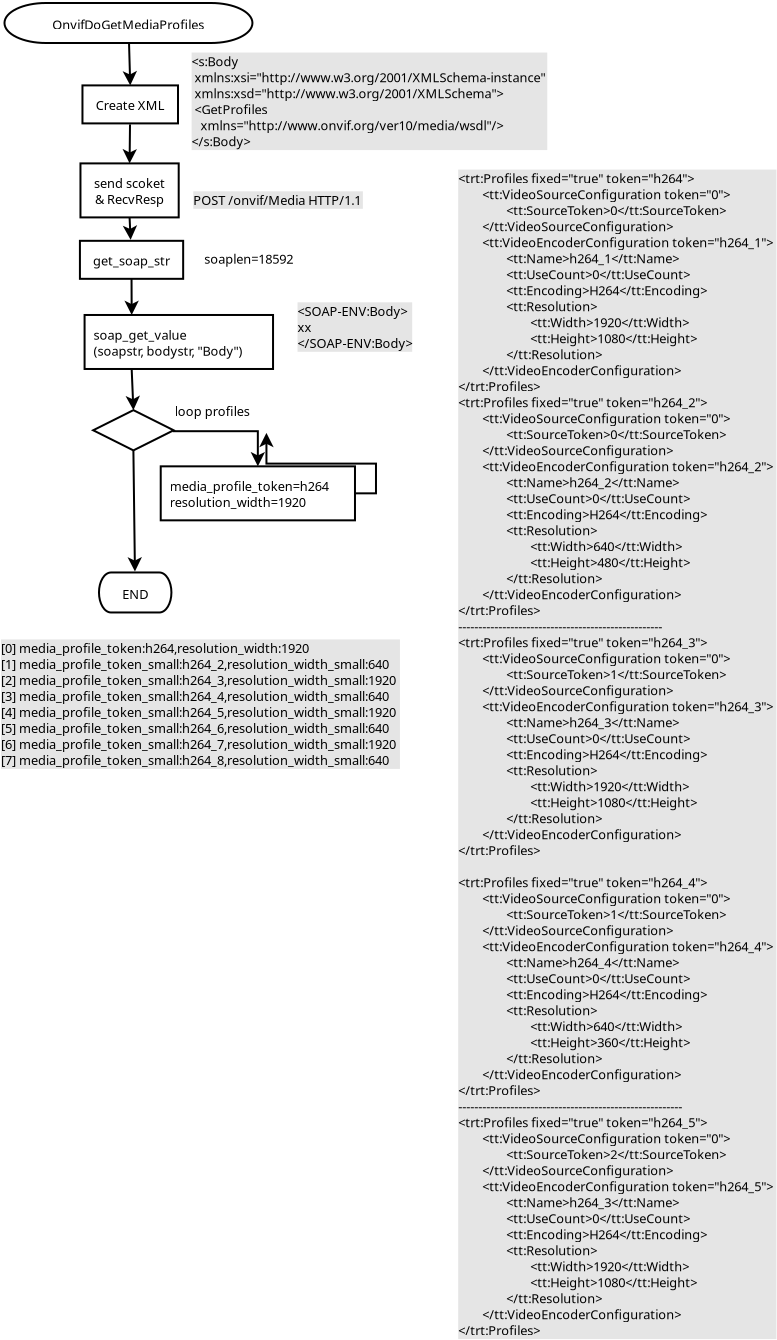 <?xml version="1.0" encoding="UTF-8"?>
<dia:diagram xmlns:dia="http://www.lysator.liu.se/~alla/dia/">
  <dia:layer name="Background" visible="true" active="true">
    <dia:object type="Flowchart - Terminal" version="1" id="O0">
      <dia:attribute name="obj_pos">
        <dia:point val="16.301,3.55"/>
      </dia:attribute>
      <dia:attribute name="obj_bb">
        <dia:rectangle val="16.251,3.5;28.749,5.6"/>
      </dia:attribute>
      <dia:attribute name="meta">
        <dia:composite type="dict"/>
      </dia:attribute>
      <dia:attribute name="elem_corner">
        <dia:point val="16.301,3.55"/>
      </dia:attribute>
      <dia:attribute name="elem_width">
        <dia:real val="12.398"/>
      </dia:attribute>
      <dia:attribute name="elem_height">
        <dia:real val="2.0"/>
      </dia:attribute>
      <dia:attribute name="line_width">
        <dia:real val="0.1"/>
      </dia:attribute>
      <dia:attribute name="line_colour">
        <dia:color val="#000000"/>
      </dia:attribute>
      <dia:attribute name="fill_colour">
        <dia:color val="#ffffff"/>
      </dia:attribute>
      <dia:attribute name="show_background">
        <dia:boolean val="true"/>
      </dia:attribute>
      <dia:attribute name="line_style">
        <dia:enum val="0"/>
        <dia:real val="1"/>
      </dia:attribute>
      <dia:attribute name="padding">
        <dia:real val="0.1"/>
      </dia:attribute>
      <dia:attribute name="text">
        <dia:composite type="text">
          <dia:attribute name="string">
            <dia:string>#OnvifDoGetMediaProfiles#</dia:string>
          </dia:attribute>
          <dia:attribute name="font">
            <dia:font family="sans" style="0" name="Helvetica"/>
          </dia:attribute>
          <dia:attribute name="height">
            <dia:real val="0.8"/>
          </dia:attribute>
          <dia:attribute name="pos">
            <dia:point val="22.5,4.75"/>
          </dia:attribute>
          <dia:attribute name="color">
            <dia:color val="#000000"/>
          </dia:attribute>
          <dia:attribute name="alignment">
            <dia:enum val="1"/>
          </dia:attribute>
        </dia:composite>
      </dia:attribute>
      <dia:attribute name="flip_horizontal">
        <dia:boolean val="false"/>
      </dia:attribute>
      <dia:attribute name="flip_vertical">
        <dia:boolean val="false"/>
      </dia:attribute>
      <dia:attribute name="subscale">
        <dia:real val="1"/>
      </dia:attribute>
    </dia:object>
    <dia:object type="Flowchart - Box" version="0" id="O1">
      <dia:attribute name="obj_pos">
        <dia:point val="20.2,7.67"/>
      </dia:attribute>
      <dia:attribute name="obj_bb">
        <dia:rectangle val="20.15,7.62;25.027,9.62"/>
      </dia:attribute>
      <dia:attribute name="elem_corner">
        <dia:point val="20.2,7.67"/>
      </dia:attribute>
      <dia:attribute name="elem_width">
        <dia:real val="4.777"/>
      </dia:attribute>
      <dia:attribute name="elem_height">
        <dia:real val="1.9"/>
      </dia:attribute>
      <dia:attribute name="show_background">
        <dia:boolean val="true"/>
      </dia:attribute>
      <dia:attribute name="padding">
        <dia:real val="0.5"/>
      </dia:attribute>
      <dia:attribute name="text">
        <dia:composite type="text">
          <dia:attribute name="string">
            <dia:string>#Create XML#</dia:string>
          </dia:attribute>
          <dia:attribute name="font">
            <dia:font family="sans" style="0" name="Helvetica"/>
          </dia:attribute>
          <dia:attribute name="height">
            <dia:real val="0.8"/>
          </dia:attribute>
          <dia:attribute name="pos">
            <dia:point val="22.589,8.815"/>
          </dia:attribute>
          <dia:attribute name="color">
            <dia:color val="#000000"/>
          </dia:attribute>
          <dia:attribute name="alignment">
            <dia:enum val="1"/>
          </dia:attribute>
        </dia:composite>
      </dia:attribute>
    </dia:object>
    <dia:object type="Flowchart - Box" version="0" id="O2">
      <dia:attribute name="obj_pos">
        <dia:point val="20.1,11.57"/>
      </dia:attribute>
      <dia:attribute name="obj_bb">
        <dia:rectangle val="20.05,11.52;25.062,14.32"/>
      </dia:attribute>
      <dia:attribute name="elem_corner">
        <dia:point val="20.1,11.57"/>
      </dia:attribute>
      <dia:attribute name="elem_width">
        <dia:real val="4.912"/>
      </dia:attribute>
      <dia:attribute name="elem_height">
        <dia:real val="2.7"/>
      </dia:attribute>
      <dia:attribute name="show_background">
        <dia:boolean val="true"/>
      </dia:attribute>
      <dia:attribute name="padding">
        <dia:real val="0.5"/>
      </dia:attribute>
      <dia:attribute name="text">
        <dia:composite type="text">
          <dia:attribute name="string">
            <dia:string>#send scoket
&amp; RecvResp#</dia:string>
          </dia:attribute>
          <dia:attribute name="font">
            <dia:font family="sans" style="0" name="Helvetica"/>
          </dia:attribute>
          <dia:attribute name="height">
            <dia:real val="0.8"/>
          </dia:attribute>
          <dia:attribute name="pos">
            <dia:point val="22.556,12.715"/>
          </dia:attribute>
          <dia:attribute name="color">
            <dia:color val="#000000"/>
          </dia:attribute>
          <dia:attribute name="alignment">
            <dia:enum val="1"/>
          </dia:attribute>
        </dia:composite>
      </dia:attribute>
    </dia:object>
    <dia:object type="Standard - Line" version="0" id="O3">
      <dia:attribute name="obj_pos">
        <dia:point val="22.53,5.6"/>
      </dia:attribute>
      <dia:attribute name="obj_bb">
        <dia:rectangle val="22.21,5.549;22.933,7.782"/>
      </dia:attribute>
      <dia:attribute name="conn_endpoints">
        <dia:point val="22.53,5.6"/>
        <dia:point val="22.589,7.67"/>
      </dia:attribute>
      <dia:attribute name="numcp">
        <dia:int val="1"/>
      </dia:attribute>
      <dia:attribute name="end_arrow">
        <dia:enum val="22"/>
      </dia:attribute>
      <dia:attribute name="end_arrow_length">
        <dia:real val="0.5"/>
      </dia:attribute>
      <dia:attribute name="end_arrow_width">
        <dia:real val="0.5"/>
      </dia:attribute>
      <dia:connections>
        <dia:connection handle="0" to="O0" connection="16"/>
        <dia:connection handle="1" to="O1" connection="2"/>
      </dia:connections>
    </dia:object>
    <dia:object type="Standard - Line" version="0" id="O4">
      <dia:attribute name="obj_pos">
        <dia:point val="22.578,9.62"/>
      </dia:attribute>
      <dia:attribute name="obj_bb">
        <dia:rectangle val="22.201,9.569;22.925,11.682"/>
      </dia:attribute>
      <dia:attribute name="conn_endpoints">
        <dia:point val="22.578,9.62"/>
        <dia:point val="22.556,11.57"/>
      </dia:attribute>
      <dia:attribute name="numcp">
        <dia:int val="1"/>
      </dia:attribute>
      <dia:attribute name="end_arrow">
        <dia:enum val="22"/>
      </dia:attribute>
      <dia:attribute name="end_arrow_length">
        <dia:real val="0.5"/>
      </dia:attribute>
      <dia:attribute name="end_arrow_width">
        <dia:real val="0.5"/>
      </dia:attribute>
      <dia:connections>
        <dia:connection handle="0" to="O1" connection="16"/>
        <dia:connection handle="1" to="O2" connection="2"/>
      </dia:connections>
    </dia:object>
    <dia:object type="Standard - Text" version="1" id="O5">
      <dia:attribute name="obj_pos">
        <dia:point val="25.657,6.713"/>
      </dia:attribute>
      <dia:attribute name="obj_bb">
        <dia:rectangle val="25.657,6.118;44.787,10.865"/>
      </dia:attribute>
      <dia:attribute name="text">
        <dia:composite type="text">
          <dia:attribute name="string">
            <dia:string>#&lt;s:Body
 xmlns:xsi="http://www.w3.org/2001/XMLSchema-instance"
 xmlns:xsd="http://www.w3.org/2001/XMLSchema"&gt;
 &lt;GetProfiles
   xmlns="http://www.onvif.org/ver10/media/wsdl"/&gt;
&lt;/s:Body&gt;#</dia:string>
          </dia:attribute>
          <dia:attribute name="font">
            <dia:font family="sans" style="0" name="Helvetica"/>
          </dia:attribute>
          <dia:attribute name="height">
            <dia:real val="0.8"/>
          </dia:attribute>
          <dia:attribute name="pos">
            <dia:point val="25.657,6.713"/>
          </dia:attribute>
          <dia:attribute name="color">
            <dia:color val="#000000"/>
          </dia:attribute>
          <dia:attribute name="alignment">
            <dia:enum val="0"/>
          </dia:attribute>
        </dia:composite>
      </dia:attribute>
      <dia:attribute name="valign">
        <dia:enum val="3"/>
      </dia:attribute>
      <dia:attribute name="fill_color">
        <dia:color val="#e5e5e5"/>
      </dia:attribute>
      <dia:attribute name="show_background">
        <dia:boolean val="true"/>
      </dia:attribute>
    </dia:object>
    <dia:object type="Flowchart - Box" version="0" id="O6">
      <dia:attribute name="obj_pos">
        <dia:point val="20.073,15.441"/>
      </dia:attribute>
      <dia:attribute name="obj_bb">
        <dia:rectangle val="20.023,15.391;25.285,17.391"/>
      </dia:attribute>
      <dia:attribute name="elem_corner">
        <dia:point val="20.073,15.441"/>
      </dia:attribute>
      <dia:attribute name="elem_width">
        <dia:real val="5.162"/>
      </dia:attribute>
      <dia:attribute name="elem_height">
        <dia:real val="1.9"/>
      </dia:attribute>
      <dia:attribute name="show_background">
        <dia:boolean val="true"/>
      </dia:attribute>
      <dia:attribute name="padding">
        <dia:real val="0.5"/>
      </dia:attribute>
      <dia:attribute name="text">
        <dia:composite type="text">
          <dia:attribute name="string">
            <dia:string>#get_soap_str#</dia:string>
          </dia:attribute>
          <dia:attribute name="font">
            <dia:font family="sans" style="0" name="Helvetica"/>
          </dia:attribute>
          <dia:attribute name="height">
            <dia:real val="0.8"/>
          </dia:attribute>
          <dia:attribute name="pos">
            <dia:point val="22.654,16.586"/>
          </dia:attribute>
          <dia:attribute name="color">
            <dia:color val="#000000"/>
          </dia:attribute>
          <dia:attribute name="alignment">
            <dia:enum val="1"/>
          </dia:attribute>
        </dia:composite>
      </dia:attribute>
    </dia:object>
    <dia:object type="Standard - Text" version="1" id="O7">
      <dia:attribute name="obj_pos">
        <dia:point val="26.287,16.593"/>
      </dia:attribute>
      <dia:attribute name="obj_bb">
        <dia:rectangle val="26.287,15.998;31.365,16.746"/>
      </dia:attribute>
      <dia:attribute name="text">
        <dia:composite type="text">
          <dia:attribute name="string">
            <dia:string>#soaplen=18592#</dia:string>
          </dia:attribute>
          <dia:attribute name="font">
            <dia:font family="sans" style="0" name="Helvetica"/>
          </dia:attribute>
          <dia:attribute name="height">
            <dia:real val="0.8"/>
          </dia:attribute>
          <dia:attribute name="pos">
            <dia:point val="26.287,16.593"/>
          </dia:attribute>
          <dia:attribute name="color">
            <dia:color val="#000000"/>
          </dia:attribute>
          <dia:attribute name="alignment">
            <dia:enum val="0"/>
          </dia:attribute>
        </dia:composite>
      </dia:attribute>
      <dia:attribute name="valign">
        <dia:enum val="3"/>
      </dia:attribute>
    </dia:object>
    <dia:object type="Standard - Line" version="0" id="O8">
      <dia:attribute name="obj_pos">
        <dia:point val="22.556,14.27"/>
      </dia:attribute>
      <dia:attribute name="obj_bb">
        <dia:rectangle val="22.218,14.218;22.941,15.503"/>
      </dia:attribute>
      <dia:attribute name="conn_endpoints">
        <dia:point val="22.556,14.27"/>
        <dia:point val="22.608,15.391"/>
      </dia:attribute>
      <dia:attribute name="numcp">
        <dia:int val="1"/>
      </dia:attribute>
      <dia:attribute name="end_arrow">
        <dia:enum val="22"/>
      </dia:attribute>
      <dia:attribute name="end_arrow_length">
        <dia:real val="0.5"/>
      </dia:attribute>
      <dia:attribute name="end_arrow_width">
        <dia:real val="0.5"/>
      </dia:attribute>
      <dia:connections>
        <dia:connection handle="0" to="O2" connection="13"/>
        <dia:connection handle="1" to="O6" connection="16"/>
      </dia:connections>
    </dia:object>
    <dia:object type="Standard - Text" version="1" id="O9">
      <dia:attribute name="obj_pos">
        <dia:point val="25.741,13.65"/>
      </dia:attribute>
      <dia:attribute name="obj_bb">
        <dia:rectangle val="25.741,13.055;34.638,13.803"/>
      </dia:attribute>
      <dia:attribute name="text">
        <dia:composite type="text">
          <dia:attribute name="string">
            <dia:string>#POST /onvif/Media HTTP/1.1#</dia:string>
          </dia:attribute>
          <dia:attribute name="font">
            <dia:font family="sans" style="0" name="Helvetica"/>
          </dia:attribute>
          <dia:attribute name="height">
            <dia:real val="0.8"/>
          </dia:attribute>
          <dia:attribute name="pos">
            <dia:point val="25.741,13.65"/>
          </dia:attribute>
          <dia:attribute name="color">
            <dia:color val="#000000"/>
          </dia:attribute>
          <dia:attribute name="alignment">
            <dia:enum val="0"/>
          </dia:attribute>
        </dia:composite>
      </dia:attribute>
      <dia:attribute name="valign">
        <dia:enum val="3"/>
      </dia:attribute>
      <dia:attribute name="fill_color">
        <dia:color val="#e5e5e5"/>
      </dia:attribute>
      <dia:attribute name="show_background">
        <dia:boolean val="true"/>
      </dia:attribute>
    </dia:object>
    <dia:object type="Flowchart - Box" version="0" id="O10">
      <dia:attribute name="obj_pos">
        <dia:point val="20.306,19.149"/>
      </dia:attribute>
      <dia:attribute name="obj_bb">
        <dia:rectangle val="20.256,19.099;29.778,21.899"/>
      </dia:attribute>
      <dia:attribute name="elem_corner">
        <dia:point val="20.306,19.149"/>
      </dia:attribute>
      <dia:attribute name="elem_width">
        <dia:real val="9.423"/>
      </dia:attribute>
      <dia:attribute name="elem_height">
        <dia:real val="2.7"/>
      </dia:attribute>
      <dia:attribute name="border_width">
        <dia:real val="0.1"/>
      </dia:attribute>
      <dia:attribute name="show_background">
        <dia:boolean val="true"/>
      </dia:attribute>
      <dia:attribute name="padding">
        <dia:real val="0.5"/>
      </dia:attribute>
      <dia:attribute name="text">
        <dia:composite type="text">
          <dia:attribute name="string">
            <dia:string>#soap_get_value
(soapstr, bodystr, "Body")#</dia:string>
          </dia:attribute>
          <dia:attribute name="font">
            <dia:font family="sans" style="0" name="Helvetica"/>
          </dia:attribute>
          <dia:attribute name="height">
            <dia:real val="0.8"/>
          </dia:attribute>
          <dia:attribute name="pos">
            <dia:point val="20.756,20.294"/>
          </dia:attribute>
          <dia:attribute name="color">
            <dia:color val="#000000"/>
          </dia:attribute>
          <dia:attribute name="alignment">
            <dia:enum val="0"/>
          </dia:attribute>
        </dia:composite>
      </dia:attribute>
    </dia:object>
    <dia:object type="Standard - Text" version="1" id="O11">
      <dia:attribute name="obj_pos">
        <dia:point val="30.954,19.2"/>
      </dia:attribute>
      <dia:attribute name="obj_bb">
        <dia:rectangle val="30.954,18.605;37.289,20.952"/>
      </dia:attribute>
      <dia:attribute name="text">
        <dia:composite type="text">
          <dia:attribute name="string">
            <dia:string>#&lt;SOAP-ENV:Body&gt;
xx
&lt;/SOAP-ENV:Body&gt;#</dia:string>
          </dia:attribute>
          <dia:attribute name="font">
            <dia:font family="sans" style="0" name="Helvetica"/>
          </dia:attribute>
          <dia:attribute name="height">
            <dia:real val="0.8"/>
          </dia:attribute>
          <dia:attribute name="pos">
            <dia:point val="30.954,19.2"/>
          </dia:attribute>
          <dia:attribute name="color">
            <dia:color val="#000000"/>
          </dia:attribute>
          <dia:attribute name="alignment">
            <dia:enum val="0"/>
          </dia:attribute>
        </dia:composite>
      </dia:attribute>
      <dia:attribute name="valign">
        <dia:enum val="3"/>
      </dia:attribute>
      <dia:attribute name="fill_color">
        <dia:color val="#e5e5e5"/>
      </dia:attribute>
      <dia:attribute name="show_background">
        <dia:boolean val="true"/>
      </dia:attribute>
    </dia:object>
    <dia:object type="Standard - Line" version="0" id="O12">
      <dia:attribute name="obj_pos">
        <dia:point val="22.654,17.341"/>
      </dia:attribute>
      <dia:attribute name="obj_bb">
        <dia:rectangle val="22.297,17.291;23.021,19.261"/>
      </dia:attribute>
      <dia:attribute name="conn_endpoints">
        <dia:point val="22.654,17.341"/>
        <dia:point val="22.661,19.149"/>
      </dia:attribute>
      <dia:attribute name="numcp">
        <dia:int val="1"/>
      </dia:attribute>
      <dia:attribute name="end_arrow">
        <dia:enum val="22"/>
      </dia:attribute>
      <dia:attribute name="end_arrow_length">
        <dia:real val="0.5"/>
      </dia:attribute>
      <dia:attribute name="end_arrow_width">
        <dia:real val="0.5"/>
      </dia:attribute>
      <dia:connections>
        <dia:connection handle="0" to="O6" connection="13"/>
        <dia:connection handle="1" to="O10" connection="1"/>
      </dia:connections>
    </dia:object>
    <dia:object type="Flowchart - Diamond" version="0" id="O13">
      <dia:attribute name="obj_pos">
        <dia:point val="20.736,23.908"/>
      </dia:attribute>
      <dia:attribute name="obj_bb">
        <dia:rectangle val="20.686,23.858;24.807,25.969"/>
      </dia:attribute>
      <dia:attribute name="elem_corner">
        <dia:point val="20.736,23.908"/>
      </dia:attribute>
      <dia:attribute name="elem_width">
        <dia:real val="4.021"/>
      </dia:attribute>
      <dia:attribute name="elem_height">
        <dia:real val="2.011"/>
      </dia:attribute>
      <dia:attribute name="show_background">
        <dia:boolean val="true"/>
      </dia:attribute>
      <dia:attribute name="padding">
        <dia:real val="0.354"/>
      </dia:attribute>
      <dia:attribute name="text">
        <dia:composite type="text">
          <dia:attribute name="string">
            <dia:string>##</dia:string>
          </dia:attribute>
          <dia:attribute name="font">
            <dia:font family="sans" style="0" name="Helvetica"/>
          </dia:attribute>
          <dia:attribute name="height">
            <dia:real val="0.8"/>
          </dia:attribute>
          <dia:attribute name="pos">
            <dia:point val="22.747,25.108"/>
          </dia:attribute>
          <dia:attribute name="color">
            <dia:color val="#000000"/>
          </dia:attribute>
          <dia:attribute name="alignment">
            <dia:enum val="1"/>
          </dia:attribute>
        </dia:composite>
      </dia:attribute>
    </dia:object>
    <dia:object type="Standard - Line" version="0" id="O14">
      <dia:attribute name="obj_pos">
        <dia:point val="22.661,21.849"/>
      </dia:attribute>
      <dia:attribute name="obj_bb">
        <dia:rectangle val="22.36,21.797;23.083,24.02"/>
      </dia:attribute>
      <dia:attribute name="conn_endpoints">
        <dia:point val="22.661,21.849"/>
        <dia:point val="22.747,23.908"/>
      </dia:attribute>
      <dia:attribute name="numcp">
        <dia:int val="1"/>
      </dia:attribute>
      <dia:attribute name="end_arrow">
        <dia:enum val="22"/>
      </dia:attribute>
      <dia:attribute name="end_arrow_length">
        <dia:real val="0.5"/>
      </dia:attribute>
      <dia:attribute name="end_arrow_width">
        <dia:real val="0.5"/>
      </dia:attribute>
      <dia:connections>
        <dia:connection handle="0" to="O10" connection="12"/>
        <dia:connection handle="1" to="O13" connection="0"/>
      </dia:connections>
    </dia:object>
    <dia:object type="Standard - Text" version="1" id="O15">
      <dia:attribute name="obj_pos">
        <dia:point val="24.816,24.203"/>
      </dia:attribute>
      <dia:attribute name="obj_bb">
        <dia:rectangle val="24.816,23.608;28.743,24.356"/>
      </dia:attribute>
      <dia:attribute name="text">
        <dia:composite type="text">
          <dia:attribute name="string">
            <dia:string>#loop profiles#</dia:string>
          </dia:attribute>
          <dia:attribute name="font">
            <dia:font family="sans" style="0" name="Helvetica"/>
          </dia:attribute>
          <dia:attribute name="height">
            <dia:real val="0.8"/>
          </dia:attribute>
          <dia:attribute name="pos">
            <dia:point val="24.816,24.203"/>
          </dia:attribute>
          <dia:attribute name="color">
            <dia:color val="#000000"/>
          </dia:attribute>
          <dia:attribute name="alignment">
            <dia:enum val="0"/>
          </dia:attribute>
        </dia:composite>
      </dia:attribute>
      <dia:attribute name="valign">
        <dia:enum val="3"/>
      </dia:attribute>
    </dia:object>
    <dia:object type="Flowchart - Box" version="0" id="O16">
      <dia:attribute name="obj_pos">
        <dia:point val="24.113,26.717"/>
      </dia:attribute>
      <dia:attribute name="obj_bb">
        <dia:rectangle val="24.063,26.667;33.875,29.467"/>
      </dia:attribute>
      <dia:attribute name="elem_corner">
        <dia:point val="24.113,26.717"/>
      </dia:attribute>
      <dia:attribute name="elem_width">
        <dia:real val="9.713"/>
      </dia:attribute>
      <dia:attribute name="elem_height">
        <dia:real val="2.7"/>
      </dia:attribute>
      <dia:attribute name="border_width">
        <dia:real val="0.1"/>
      </dia:attribute>
      <dia:attribute name="show_background">
        <dia:boolean val="true"/>
      </dia:attribute>
      <dia:attribute name="padding">
        <dia:real val="0.5"/>
      </dia:attribute>
      <dia:attribute name="text">
        <dia:composite type="text">
          <dia:attribute name="string">
            <dia:string>#media_profile_token=h264
resolution_width=1920#</dia:string>
          </dia:attribute>
          <dia:attribute name="font">
            <dia:font family="sans" style="0" name="Helvetica"/>
          </dia:attribute>
          <dia:attribute name="height">
            <dia:real val="0.8"/>
          </dia:attribute>
          <dia:attribute name="pos">
            <dia:point val="24.563,27.862"/>
          </dia:attribute>
          <dia:attribute name="color">
            <dia:color val="#000000"/>
          </dia:attribute>
          <dia:attribute name="alignment">
            <dia:enum val="0"/>
          </dia:attribute>
        </dia:composite>
      </dia:attribute>
    </dia:object>
    <dia:object type="Standard - ZigZagLine" version="1" id="O17">
      <dia:attribute name="obj_pos">
        <dia:point val="24.757,24.913"/>
      </dia:attribute>
      <dia:attribute name="obj_bb">
        <dia:rectangle val="24.707,24.863;29.331,26.829"/>
      </dia:attribute>
      <dia:attribute name="orth_points">
        <dia:point val="24.757,24.913"/>
        <dia:point val="24.757,24.96"/>
        <dia:point val="28.969,24.96"/>
        <dia:point val="28.969,26.717"/>
      </dia:attribute>
      <dia:attribute name="orth_orient">
        <dia:enum val="1"/>
        <dia:enum val="0"/>
        <dia:enum val="1"/>
      </dia:attribute>
      <dia:attribute name="autorouting">
        <dia:boolean val="false"/>
      </dia:attribute>
      <dia:attribute name="end_arrow">
        <dia:enum val="22"/>
      </dia:attribute>
      <dia:attribute name="end_arrow_length">
        <dia:real val="0.5"/>
      </dia:attribute>
      <dia:attribute name="end_arrow_width">
        <dia:real val="0.5"/>
      </dia:attribute>
      <dia:connections>
        <dia:connection handle="0" to="O13" connection="4"/>
        <dia:connection handle="1" to="O16" connection="2"/>
      </dia:connections>
    </dia:object>
    <dia:object type="Standard - ZigZagLine" version="1" id="O18">
      <dia:attribute name="obj_pos">
        <dia:point val="33.825,28.067"/>
      </dia:attribute>
      <dia:attribute name="obj_bb">
        <dia:rectangle val="29.287,24.682;34.925,28.117"/>
      </dia:attribute>
      <dia:attribute name="orth_points">
        <dia:point val="33.825,28.067"/>
        <dia:point val="34.875,28.067"/>
        <dia:point val="34.875,25.044"/>
        <dia:point val="29.399,25.044"/>
      </dia:attribute>
      <dia:attribute name="orth_orient">
        <dia:enum val="0"/>
        <dia:enum val="1"/>
        <dia:enum val="0"/>
      </dia:attribute>
      <dia:attribute name="autorouting">
        <dia:boolean val="true"/>
      </dia:attribute>
      <dia:attribute name="end_arrow">
        <dia:enum val="22"/>
      </dia:attribute>
      <dia:attribute name="end_arrow_length">
        <dia:real val="0.5"/>
      </dia:attribute>
      <dia:attribute name="end_arrow_width">
        <dia:real val="0.5"/>
      </dia:attribute>
      <dia:connections>
        <dia:connection handle="0" to="O16" connection="8"/>
      </dia:connections>
    </dia:object>
    <dia:object type="Flowchart - Terminal" version="1" id="O19">
      <dia:attribute name="obj_pos">
        <dia:point val="21.026,32.024"/>
      </dia:attribute>
      <dia:attribute name="obj_bb">
        <dia:rectangle val="20.976,31.974;24.698,34.074"/>
      </dia:attribute>
      <dia:attribute name="meta">
        <dia:composite type="dict"/>
      </dia:attribute>
      <dia:attribute name="elem_corner">
        <dia:point val="21.026,32.024"/>
      </dia:attribute>
      <dia:attribute name="elem_width">
        <dia:real val="3.622"/>
      </dia:attribute>
      <dia:attribute name="elem_height">
        <dia:real val="2"/>
      </dia:attribute>
      <dia:attribute name="line_width">
        <dia:real val="0.1"/>
      </dia:attribute>
      <dia:attribute name="line_colour">
        <dia:color val="#000000"/>
      </dia:attribute>
      <dia:attribute name="fill_colour">
        <dia:color val="#ffffff"/>
      </dia:attribute>
      <dia:attribute name="show_background">
        <dia:boolean val="true"/>
      </dia:attribute>
      <dia:attribute name="line_style">
        <dia:enum val="0"/>
        <dia:real val="1"/>
      </dia:attribute>
      <dia:attribute name="padding">
        <dia:real val="0.1"/>
      </dia:attribute>
      <dia:attribute name="text">
        <dia:composite type="text">
          <dia:attribute name="string">
            <dia:string>#END#</dia:string>
          </dia:attribute>
          <dia:attribute name="font">
            <dia:font family="sans" style="0" name="Helvetica"/>
          </dia:attribute>
          <dia:attribute name="height">
            <dia:real val="0.8"/>
          </dia:attribute>
          <dia:attribute name="pos">
            <dia:point val="22.837,33.224"/>
          </dia:attribute>
          <dia:attribute name="color">
            <dia:color val="#000000"/>
          </dia:attribute>
          <dia:attribute name="alignment">
            <dia:enum val="1"/>
          </dia:attribute>
        </dia:composite>
      </dia:attribute>
      <dia:attribute name="flip_horizontal">
        <dia:boolean val="false"/>
      </dia:attribute>
      <dia:attribute name="flip_vertical">
        <dia:boolean val="false"/>
      </dia:attribute>
      <dia:attribute name="subscale">
        <dia:real val="1"/>
      </dia:attribute>
    </dia:object>
    <dia:object type="Standard - Line" version="0" id="O20">
      <dia:attribute name="obj_pos">
        <dia:point val="22.747,25.919"/>
      </dia:attribute>
      <dia:attribute name="obj_bb">
        <dia:rectangle val="22.454,25.868;23.177,32.086"/>
      </dia:attribute>
      <dia:attribute name="conn_endpoints">
        <dia:point val="22.747,25.919"/>
        <dia:point val="22.823,31.974"/>
      </dia:attribute>
      <dia:attribute name="numcp">
        <dia:int val="1"/>
      </dia:attribute>
      <dia:attribute name="end_arrow">
        <dia:enum val="22"/>
      </dia:attribute>
      <dia:attribute name="end_arrow_length">
        <dia:real val="0.5"/>
      </dia:attribute>
      <dia:attribute name="end_arrow_width">
        <dia:real val="0.5"/>
      </dia:attribute>
      <dia:connections>
        <dia:connection handle="0" to="O13" connection="8"/>
        <dia:connection handle="1" to="O19" connection="16"/>
      </dia:connections>
    </dia:object>
    <dia:object type="Standard - Text" version="1" id="O21">
      <dia:attribute name="obj_pos">
        <dia:point val="38.986,12.564"/>
      </dia:attribute>
      <dia:attribute name="obj_bb">
        <dia:rectangle val="38.986,11.969;56.626,70.316"/>
      </dia:attribute>
      <dia:attribute name="text">
        <dia:composite type="text">
          <dia:attribute name="string">
            <dia:string>#&lt;trt:Profiles fixed="true" token="h264"&gt;
	&lt;tt:VideoSourceConfiguration token="0"&gt;
		&lt;tt:SourceToken&gt;0&lt;/tt:SourceToken&gt;
	&lt;/tt:VideoSourceConfiguration&gt;
	&lt;tt:VideoEncoderConfiguration token="h264_1"&gt;
		&lt;tt:Name&gt;h264_1&lt;/tt:Name&gt;
		&lt;tt:UseCount&gt;0&lt;/tt:UseCount&gt;
		&lt;tt:Encoding&gt;H264&lt;/tt:Encoding&gt;
		&lt;tt:Resolution&gt;
			&lt;tt:Width&gt;1920&lt;/tt:Width&gt;
			&lt;tt:Height&gt;1080&lt;/tt:Height&gt;
		&lt;/tt:Resolution&gt;
	&lt;/tt:VideoEncoderConfiguration&gt;
&lt;/trt:Profiles&gt;
&lt;trt:Profiles fixed="true" token="h264_2"&gt;
	&lt;tt:VideoSourceConfiguration token="0"&gt;
		&lt;tt:SourceToken&gt;0&lt;/tt:SourceToken&gt;
	&lt;/tt:VideoSourceConfiguration&gt;
	&lt;tt:VideoEncoderConfiguration token="h264_2"&gt;
		&lt;tt:Name&gt;h264_2&lt;/tt:Name&gt;
		&lt;tt:UseCount&gt;0&lt;/tt:UseCount&gt;
		&lt;tt:Encoding&gt;H264&lt;/tt:Encoding&gt;
		&lt;tt:Resolution&gt;
			&lt;tt:Width&gt;640&lt;/tt:Width&gt;
			&lt;tt:Height&gt;480&lt;/tt:Height&gt;
		&lt;/tt:Resolution&gt;
	&lt;/tt:VideoEncoderConfiguration&gt;
&lt;/trt:Profiles&gt;
---------------------------------------------------
&lt;trt:Profiles fixed="true" token="h264_3"&gt;
	&lt;tt:VideoSourceConfiguration token="0"&gt;
		&lt;tt:SourceToken&gt;1&lt;/tt:SourceToken&gt;
	&lt;/tt:VideoSourceConfiguration&gt;
	&lt;tt:VideoEncoderConfiguration token="h264_3"&gt;
		&lt;tt:Name&gt;h264_3&lt;/tt:Name&gt;
		&lt;tt:UseCount&gt;0&lt;/tt:UseCount&gt;
		&lt;tt:Encoding&gt;H264&lt;/tt:Encoding&gt;
		&lt;tt:Resolution&gt;
			&lt;tt:Width&gt;1920&lt;/tt:Width&gt;
			&lt;tt:Height&gt;1080&lt;/tt:Height&gt;
		&lt;/tt:Resolution&gt;
	&lt;/tt:VideoEncoderConfiguration&gt;
&lt;/trt:Profiles&gt;

&lt;trt:Profiles fixed="true" token="h264_4"&gt;
	&lt;tt:VideoSourceConfiguration token="0"&gt;
		&lt;tt:SourceToken&gt;1&lt;/tt:SourceToken&gt;
	&lt;/tt:VideoSourceConfiguration&gt;
	&lt;tt:VideoEncoderConfiguration token="h264_4"&gt;
		&lt;tt:Name&gt;h264_4&lt;/tt:Name&gt;
		&lt;tt:UseCount&gt;0&lt;/tt:UseCount&gt;
		&lt;tt:Encoding&gt;H264&lt;/tt:Encoding&gt;
		&lt;tt:Resolution&gt;
			&lt;tt:Width&gt;640&lt;/tt:Width&gt;
			&lt;tt:Height&gt;360&lt;/tt:Height&gt;
		&lt;/tt:Resolution&gt;
	&lt;/tt:VideoEncoderConfiguration&gt;
&lt;/trt:Profiles&gt;
--------------------------------------------------------
&lt;trt:Profiles fixed="true" token="h264_5"&gt;
	&lt;tt:VideoSourceConfiguration token="0"&gt;
		&lt;tt:SourceToken&gt;2&lt;/tt:SourceToken&gt;
	&lt;/tt:VideoSourceConfiguration&gt;
	&lt;tt:VideoEncoderConfiguration token="h264_5"&gt;
		&lt;tt:Name&gt;h264_3&lt;/tt:Name&gt;
		&lt;tt:UseCount&gt;0&lt;/tt:UseCount&gt;
		&lt;tt:Encoding&gt;H264&lt;/tt:Encoding&gt;
		&lt;tt:Resolution&gt;
			&lt;tt:Width&gt;1920&lt;/tt:Width&gt;
			&lt;tt:Height&gt;1080&lt;/tt:Height&gt;
		&lt;/tt:Resolution&gt;
	&lt;/tt:VideoEncoderConfiguration&gt;
&lt;/trt:Profiles&gt;#</dia:string>
          </dia:attribute>
          <dia:attribute name="font">
            <dia:font family="sans" style="0" name="Helvetica"/>
          </dia:attribute>
          <dia:attribute name="height">
            <dia:real val="0.8"/>
          </dia:attribute>
          <dia:attribute name="pos">
            <dia:point val="38.986,12.564"/>
          </dia:attribute>
          <dia:attribute name="color">
            <dia:color val="#000000"/>
          </dia:attribute>
          <dia:attribute name="alignment">
            <dia:enum val="0"/>
          </dia:attribute>
        </dia:composite>
      </dia:attribute>
      <dia:attribute name="valign">
        <dia:enum val="3"/>
      </dia:attribute>
      <dia:attribute name="fill_color">
        <dia:color val="#e5e5e5"/>
      </dia:attribute>
      <dia:attribute name="show_background">
        <dia:boolean val="true"/>
      </dia:attribute>
    </dia:object>
    <dia:object type="Standard - Text" version="1" id="O22">
      <dia:attribute name="obj_pos">
        <dia:point val="16.127,36.056"/>
      </dia:attribute>
      <dia:attribute name="obj_bb">
        <dia:rectangle val="16.127,35.461;37.604,41.808"/>
      </dia:attribute>
      <dia:attribute name="text">
        <dia:composite type="text">
          <dia:attribute name="string">
            <dia:string>#[0] media_profile_token:h264,resolution_width:1920
[1] media_profile_token_small:h264_2,resolution_width_small:640
[2] media_profile_token_small:h264_3,resolution_width_small:1920
[3] media_profile_token_small:h264_4,resolution_width_small:640
[4] media_profile_token_small:h264_5,resolution_width_small:1920
[5] media_profile_token_small:h264_6,resolution_width_small:640
[6] media_profile_token_small:h264_7,resolution_width_small:1920
[7] media_profile_token_small:h264_8,resolution_width_small:640#</dia:string>
          </dia:attribute>
          <dia:attribute name="font">
            <dia:font family="sans" style="0" name="Helvetica"/>
          </dia:attribute>
          <dia:attribute name="height">
            <dia:real val="0.8"/>
          </dia:attribute>
          <dia:attribute name="pos">
            <dia:point val="16.127,36.056"/>
          </dia:attribute>
          <dia:attribute name="color">
            <dia:color val="#000000"/>
          </dia:attribute>
          <dia:attribute name="alignment">
            <dia:enum val="0"/>
          </dia:attribute>
        </dia:composite>
      </dia:attribute>
      <dia:attribute name="valign">
        <dia:enum val="3"/>
      </dia:attribute>
      <dia:attribute name="fill_color">
        <dia:color val="#e5e5e5"/>
      </dia:attribute>
      <dia:attribute name="show_background">
        <dia:boolean val="true"/>
      </dia:attribute>
    </dia:object>
  </dia:layer>
</dia:diagram>
